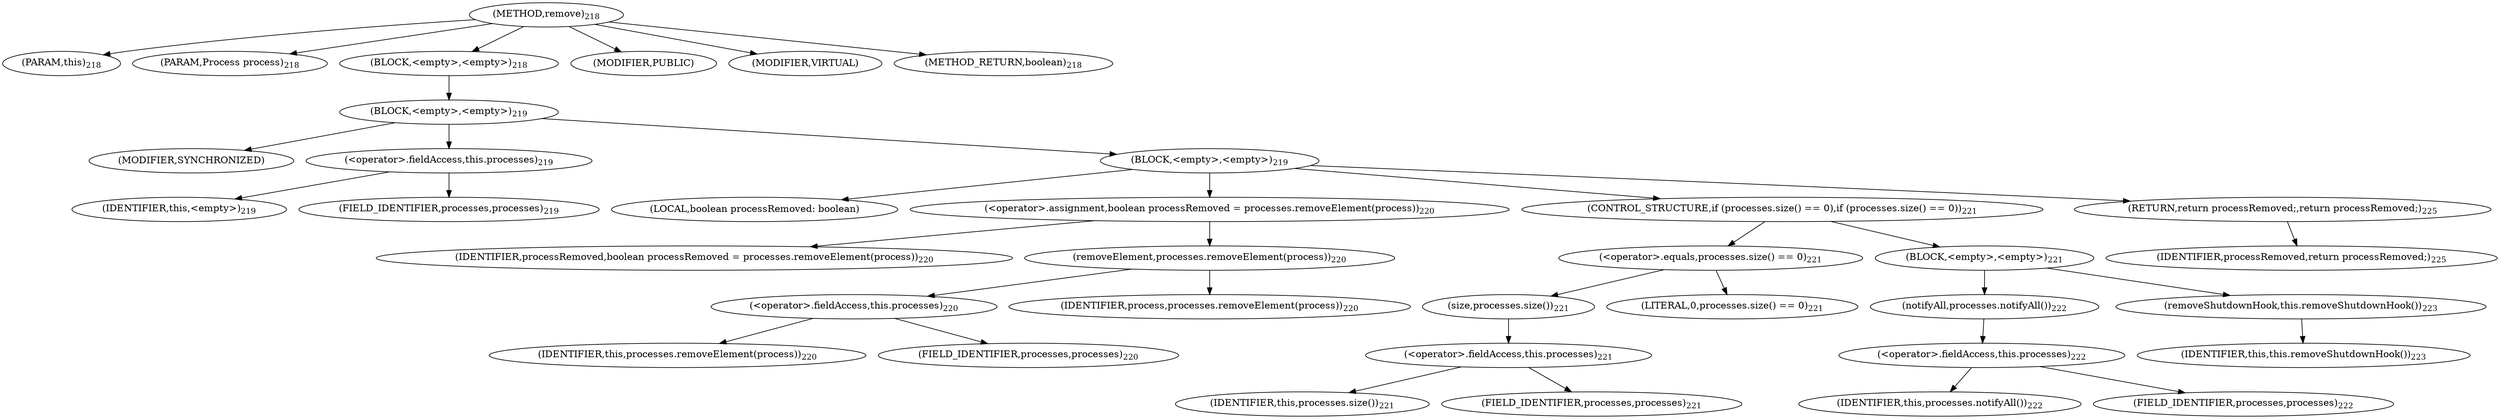digraph "remove" {  
"366" [label = <(METHOD,remove)<SUB>218</SUB>> ]
"58" [label = <(PARAM,this)<SUB>218</SUB>> ]
"367" [label = <(PARAM,Process process)<SUB>218</SUB>> ]
"368" [label = <(BLOCK,&lt;empty&gt;,&lt;empty&gt;)<SUB>218</SUB>> ]
"369" [label = <(BLOCK,&lt;empty&gt;,&lt;empty&gt;)<SUB>219</SUB>> ]
"370" [label = <(MODIFIER,SYNCHRONIZED)> ]
"371" [label = <(&lt;operator&gt;.fieldAccess,this.processes)<SUB>219</SUB>> ]
"372" [label = <(IDENTIFIER,this,&lt;empty&gt;)<SUB>219</SUB>> ]
"373" [label = <(FIELD_IDENTIFIER,processes,processes)<SUB>219</SUB>> ]
"374" [label = <(BLOCK,&lt;empty&gt;,&lt;empty&gt;)<SUB>219</SUB>> ]
"375" [label = <(LOCAL,boolean processRemoved: boolean)> ]
"376" [label = <(&lt;operator&gt;.assignment,boolean processRemoved = processes.removeElement(process))<SUB>220</SUB>> ]
"377" [label = <(IDENTIFIER,processRemoved,boolean processRemoved = processes.removeElement(process))<SUB>220</SUB>> ]
"378" [label = <(removeElement,processes.removeElement(process))<SUB>220</SUB>> ]
"379" [label = <(&lt;operator&gt;.fieldAccess,this.processes)<SUB>220</SUB>> ]
"380" [label = <(IDENTIFIER,this,processes.removeElement(process))<SUB>220</SUB>> ]
"381" [label = <(FIELD_IDENTIFIER,processes,processes)<SUB>220</SUB>> ]
"382" [label = <(IDENTIFIER,process,processes.removeElement(process))<SUB>220</SUB>> ]
"383" [label = <(CONTROL_STRUCTURE,if (processes.size() == 0),if (processes.size() == 0))<SUB>221</SUB>> ]
"384" [label = <(&lt;operator&gt;.equals,processes.size() == 0)<SUB>221</SUB>> ]
"385" [label = <(size,processes.size())<SUB>221</SUB>> ]
"386" [label = <(&lt;operator&gt;.fieldAccess,this.processes)<SUB>221</SUB>> ]
"387" [label = <(IDENTIFIER,this,processes.size())<SUB>221</SUB>> ]
"388" [label = <(FIELD_IDENTIFIER,processes,processes)<SUB>221</SUB>> ]
"389" [label = <(LITERAL,0,processes.size() == 0)<SUB>221</SUB>> ]
"390" [label = <(BLOCK,&lt;empty&gt;,&lt;empty&gt;)<SUB>221</SUB>> ]
"391" [label = <(notifyAll,processes.notifyAll())<SUB>222</SUB>> ]
"392" [label = <(&lt;operator&gt;.fieldAccess,this.processes)<SUB>222</SUB>> ]
"393" [label = <(IDENTIFIER,this,processes.notifyAll())<SUB>222</SUB>> ]
"394" [label = <(FIELD_IDENTIFIER,processes,processes)<SUB>222</SUB>> ]
"395" [label = <(removeShutdownHook,this.removeShutdownHook())<SUB>223</SUB>> ]
"57" [label = <(IDENTIFIER,this,this.removeShutdownHook())<SUB>223</SUB>> ]
"396" [label = <(RETURN,return processRemoved;,return processRemoved;)<SUB>225</SUB>> ]
"397" [label = <(IDENTIFIER,processRemoved,return processRemoved;)<SUB>225</SUB>> ]
"398" [label = <(MODIFIER,PUBLIC)> ]
"399" [label = <(MODIFIER,VIRTUAL)> ]
"400" [label = <(METHOD_RETURN,boolean)<SUB>218</SUB>> ]
  "366" -> "58" 
  "366" -> "367" 
  "366" -> "368" 
  "366" -> "398" 
  "366" -> "399" 
  "366" -> "400" 
  "368" -> "369" 
  "369" -> "370" 
  "369" -> "371" 
  "369" -> "374" 
  "371" -> "372" 
  "371" -> "373" 
  "374" -> "375" 
  "374" -> "376" 
  "374" -> "383" 
  "374" -> "396" 
  "376" -> "377" 
  "376" -> "378" 
  "378" -> "379" 
  "378" -> "382" 
  "379" -> "380" 
  "379" -> "381" 
  "383" -> "384" 
  "383" -> "390" 
  "384" -> "385" 
  "384" -> "389" 
  "385" -> "386" 
  "386" -> "387" 
  "386" -> "388" 
  "390" -> "391" 
  "390" -> "395" 
  "391" -> "392" 
  "392" -> "393" 
  "392" -> "394" 
  "395" -> "57" 
  "396" -> "397" 
}
